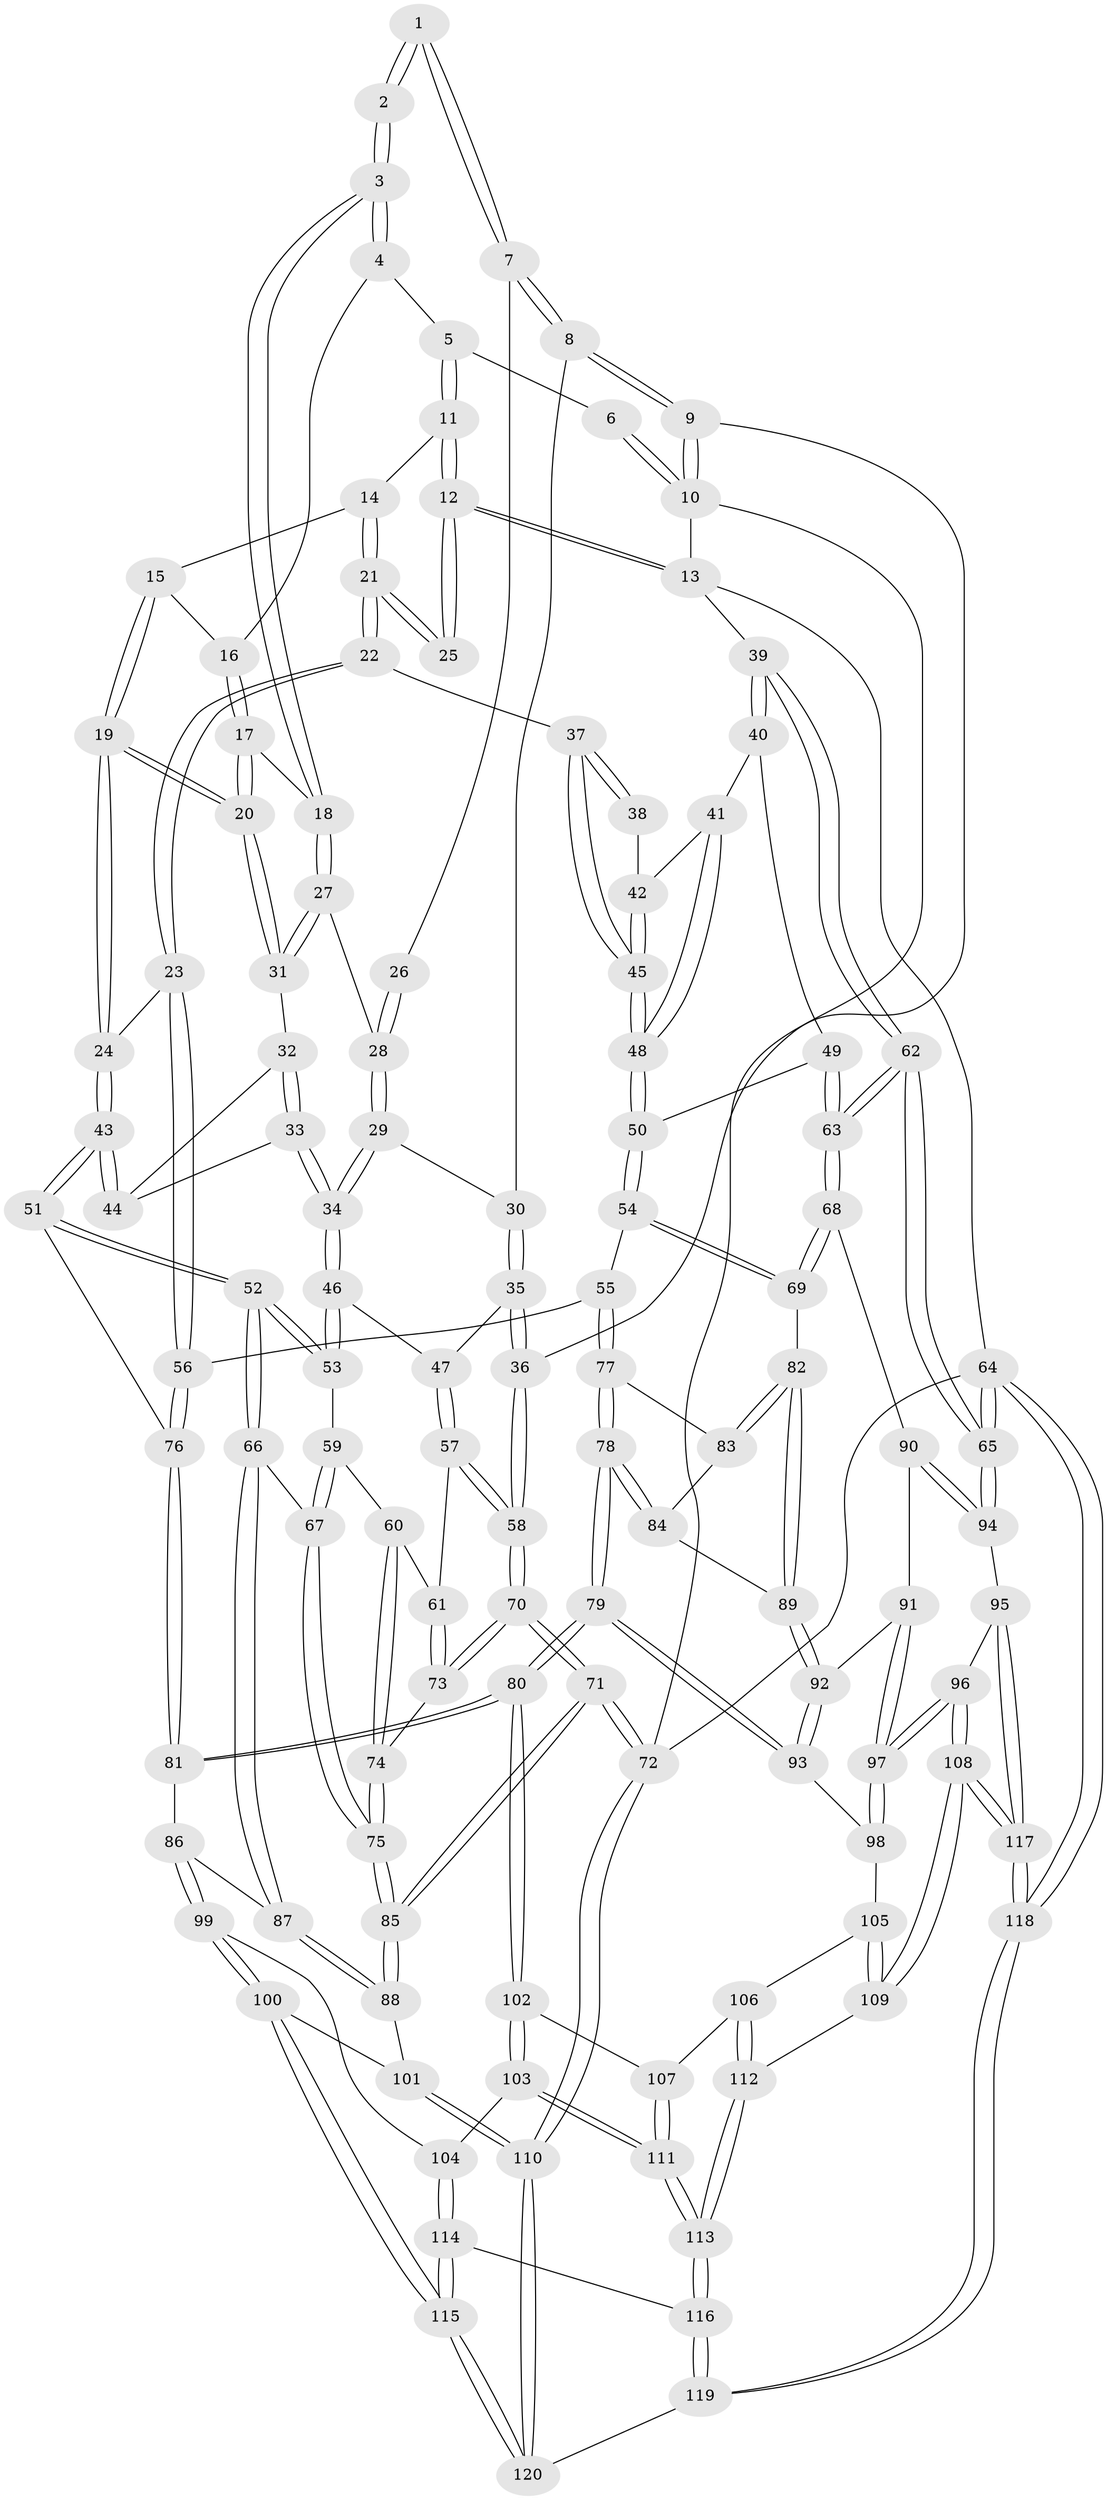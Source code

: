 // coarse degree distribution, {2: 0.08333333333333333, 6: 0.125, 5: 0.25, 3: 0.1875, 4: 0.2708333333333333, 7: 0.041666666666666664, 10: 0.020833333333333332, 9: 0.020833333333333332}
// Generated by graph-tools (version 1.1) at 2025/05/03/04/25 22:05:53]
// undirected, 120 vertices, 297 edges
graph export_dot {
graph [start="1"]
  node [color=gray90,style=filled];
  1 [pos="+0.05889072802638477+0"];
  2 [pos="+0.2104771132509707+0.1228644345017287"];
  3 [pos="+0.21242164984622008+0.12416614663460114"];
  4 [pos="+0.4220185359557633+0.009690848509270851"];
  5 [pos="+0.4838675964490886+0"];
  6 [pos="+0.01848473293137084+0"];
  7 [pos="+0.05032339034164881+0.15860690639728775"];
  8 [pos="+0.007929519649209916+0.19184344221035643"];
  9 [pos="+0+0.21794150061422582"];
  10 [pos="+0+0"];
  11 [pos="+0.7898586910565686+0"];
  12 [pos="+0.9970018460425363+0"];
  13 [pos="+1+0"];
  14 [pos="+0.5559758307204089+0.1749988890877649"];
  15 [pos="+0.531707916742235+0.17605556422763338"];
  16 [pos="+0.4274341596694875+0.06658533593814034"];
  17 [pos="+0.3978922422529833+0.19936774131014945"];
  18 [pos="+0.21323412098167316+0.12678594331810156"];
  19 [pos="+0.4214740709707685+0.31996690078253953"];
  20 [pos="+0.40540861226310176+0.2927194976846813"];
  21 [pos="+0.6278060569133002+0.2671921913307379"];
  22 [pos="+0.6120871500672286+0.34554027411208327"];
  23 [pos="+0.5049395350691256+0.40422797405198174"];
  24 [pos="+0.44614303887170054+0.4050253758265466"];
  25 [pos="+0.980133909003775+0"];
  26 [pos="+0.060013286599072686+0.15731957534173022"];
  27 [pos="+0.21991401797830992+0.20422701753057002"];
  28 [pos="+0.15578464529716068+0.24622387982285496"];
  29 [pos="+0.11112476858478404+0.2876150468927749"];
  30 [pos="+0.06230298217461578+0.25326548668167936"];
  31 [pos="+0.23662597609778063+0.22784071267419087"];
  32 [pos="+0.22588679042731782+0.285441461647367"];
  33 [pos="+0.13389691913091042+0.37015110252879274"];
  34 [pos="+0.1293708177652266+0.37213044827455855"];
  35 [pos="+0.02181203525160623+0.34048732374271345"];
  36 [pos="+0+0.22929908539282867"];
  37 [pos="+0.6487680205110884+0.3540087983733773"];
  38 [pos="+0.8036437489816005+0.2294775034871936"];
  39 [pos="+1+0"];
  40 [pos="+1+0.2824064864926379"];
  41 [pos="+0.8640529002461196+0.36434962542242494"];
  42 [pos="+0.7962596080847266+0.30093812899918465"];
  43 [pos="+0.4174082602513947+0.4337157620869415"];
  44 [pos="+0.2679130119222801+0.35928908035257207"];
  45 [pos="+0.7277140993794556+0.3911659862745179"];
  46 [pos="+0.11472108684980863+0.4049659086578961"];
  47 [pos="+0.09748621424115184+0.40508917511400855"];
  48 [pos="+0.7904713663981523+0.4555118930137232"];
  49 [pos="+0.9116702285581147+0.46934264660513764"];
  50 [pos="+0.7926595116509245+0.4644384390772318"];
  51 [pos="+0.36273214890313454+0.5269884153298051"];
  52 [pos="+0.361614964804167+0.5281627263932726"];
  53 [pos="+0.15008390633422197+0.4652600072697217"];
  54 [pos="+0.7796147499087642+0.5182448353656299"];
  55 [pos="+0.6996611469792366+0.5688115903477445"];
  56 [pos="+0.636588409574685+0.5551527126024058"];
  57 [pos="+0+0.45178291492999906"];
  58 [pos="+0+0.48501569654570553"];
  59 [pos="+0.14310841556970422+0.4773616190401296"];
  60 [pos="+0.0800993298024887+0.5480309166884347"];
  61 [pos="+0.07546078994852574+0.5479392932644453"];
  62 [pos="+1+0.6554205333502571"];
  63 [pos="+1+0.646869649541461"];
  64 [pos="+1+1"];
  65 [pos="+1+0.6877236967534541"];
  66 [pos="+0.34939626102107746+0.5720462167038332"];
  67 [pos="+0.16221880030004285+0.6296931509804792"];
  68 [pos="+1+0.6527424223694948"];
  69 [pos="+0.8860720846750438+0.6295400926178303"];
  70 [pos="+0+0.647187734413653"];
  71 [pos="+0+0.8867120504448637"];
  72 [pos="+0+1"];
  73 [pos="+0+0.5949093886838418"];
  74 [pos="+0.09845209374759152+0.6042912759764103"];
  75 [pos="+0.11907631973997099+0.6592427511893065"];
  76 [pos="+0.5692016166360618+0.6455262985792077"];
  77 [pos="+0.7006490845948619+0.5776569487061658"];
  78 [pos="+0.6353204014767515+0.7581701517546208"];
  79 [pos="+0.6301624374609672+0.7629930497813846"];
  80 [pos="+0.6240521050887691+0.7664435915395464"];
  81 [pos="+0.5721351020913304+0.6899643007182263"];
  82 [pos="+0.7940155377431336+0.706647605600163"];
  83 [pos="+0.7165166677539186+0.6070496841050458"];
  84 [pos="+0.7145003673519978+0.7232061627227219"];
  85 [pos="+0.07925575357244044+0.7468703126955546"];
  86 [pos="+0.36372590576309766+0.7103251286502356"];
  87 [pos="+0.35719434765063784+0.7016174088508292"];
  88 [pos="+0.1896091511274428+0.7749737012040204"];
  89 [pos="+0.7935196023292507+0.7077739659273735"];
  90 [pos="+0.8941850408613299+0.7686266496995796"];
  91 [pos="+0.8854201427075198+0.7710188712916414"];
  92 [pos="+0.8061759207533564+0.7583362643620416"];
  93 [pos="+0.7916063041423965+0.8040263790041692"];
  94 [pos="+0.9164768641418725+0.8825438574742157"];
  95 [pos="+0.9048135580908494+0.8954230366803254"];
  96 [pos="+0.8593145324277416+0.8722588121666348"];
  97 [pos="+0.8476526634032019+0.8537615550080689"];
  98 [pos="+0.7922685277548841+0.8087171621112402"];
  99 [pos="+0.3871763973578806+0.7688458920603918"];
  100 [pos="+0.3063717803504677+0.9052106116124808"];
  101 [pos="+0.20136172548388634+0.8082455184874088"];
  102 [pos="+0.6178745175002534+0.7831462766116303"];
  103 [pos="+0.5041647253597824+0.8223098447884282"];
  104 [pos="+0.45573453088831417+0.8205564464056839"];
  105 [pos="+0.7857127836855178+0.816506350783323"];
  106 [pos="+0.6915559087662514+0.858049005305302"];
  107 [pos="+0.6252499361923114+0.8005638306240167"];
  108 [pos="+0.767019559168918+0.9237436814820099"];
  109 [pos="+0.7566016297487823+0.9174498178341077"];
  110 [pos="+0.14205278889702672+1"];
  111 [pos="+0.5859960259243896+1"];
  112 [pos="+0.7182416631396068+0.9121864401169784"];
  113 [pos="+0.5869524556567255+1"];
  114 [pos="+0.4489820900076357+0.879037238412011"];
  115 [pos="+0.28440706945255667+1"];
  116 [pos="+0.5778769453979686+1"];
  117 [pos="+0.9603776884436199+1"];
  118 [pos="+0.9858767793546718+1"];
  119 [pos="+0.5634351167489589+1"];
  120 [pos="+0.24942178391508943+1"];
  1 -- 2;
  1 -- 2;
  1 -- 7;
  1 -- 7;
  2 -- 3;
  2 -- 3;
  3 -- 4;
  3 -- 4;
  3 -- 18;
  3 -- 18;
  4 -- 5;
  4 -- 16;
  5 -- 6;
  5 -- 11;
  5 -- 11;
  6 -- 10;
  6 -- 10;
  7 -- 8;
  7 -- 8;
  7 -- 26;
  8 -- 9;
  8 -- 9;
  8 -- 30;
  9 -- 10;
  9 -- 10;
  9 -- 36;
  10 -- 13;
  10 -- 72;
  11 -- 12;
  11 -- 12;
  11 -- 14;
  12 -- 13;
  12 -- 13;
  12 -- 25;
  12 -- 25;
  13 -- 39;
  13 -- 64;
  14 -- 15;
  14 -- 21;
  14 -- 21;
  15 -- 16;
  15 -- 19;
  15 -- 19;
  16 -- 17;
  16 -- 17;
  17 -- 18;
  17 -- 20;
  17 -- 20;
  18 -- 27;
  18 -- 27;
  19 -- 20;
  19 -- 20;
  19 -- 24;
  19 -- 24;
  20 -- 31;
  20 -- 31;
  21 -- 22;
  21 -- 22;
  21 -- 25;
  21 -- 25;
  22 -- 23;
  22 -- 23;
  22 -- 37;
  23 -- 24;
  23 -- 56;
  23 -- 56;
  24 -- 43;
  24 -- 43;
  26 -- 28;
  26 -- 28;
  27 -- 28;
  27 -- 31;
  27 -- 31;
  28 -- 29;
  28 -- 29;
  29 -- 30;
  29 -- 34;
  29 -- 34;
  30 -- 35;
  30 -- 35;
  31 -- 32;
  32 -- 33;
  32 -- 33;
  32 -- 44;
  33 -- 34;
  33 -- 34;
  33 -- 44;
  34 -- 46;
  34 -- 46;
  35 -- 36;
  35 -- 36;
  35 -- 47;
  36 -- 58;
  36 -- 58;
  37 -- 38;
  37 -- 38;
  37 -- 45;
  37 -- 45;
  38 -- 42;
  39 -- 40;
  39 -- 40;
  39 -- 62;
  39 -- 62;
  40 -- 41;
  40 -- 49;
  41 -- 42;
  41 -- 48;
  41 -- 48;
  42 -- 45;
  42 -- 45;
  43 -- 44;
  43 -- 44;
  43 -- 51;
  43 -- 51;
  45 -- 48;
  45 -- 48;
  46 -- 47;
  46 -- 53;
  46 -- 53;
  47 -- 57;
  47 -- 57;
  48 -- 50;
  48 -- 50;
  49 -- 50;
  49 -- 63;
  49 -- 63;
  50 -- 54;
  50 -- 54;
  51 -- 52;
  51 -- 52;
  51 -- 76;
  52 -- 53;
  52 -- 53;
  52 -- 66;
  52 -- 66;
  53 -- 59;
  54 -- 55;
  54 -- 69;
  54 -- 69;
  55 -- 56;
  55 -- 77;
  55 -- 77;
  56 -- 76;
  56 -- 76;
  57 -- 58;
  57 -- 58;
  57 -- 61;
  58 -- 70;
  58 -- 70;
  59 -- 60;
  59 -- 67;
  59 -- 67;
  60 -- 61;
  60 -- 74;
  60 -- 74;
  61 -- 73;
  61 -- 73;
  62 -- 63;
  62 -- 63;
  62 -- 65;
  62 -- 65;
  63 -- 68;
  63 -- 68;
  64 -- 65;
  64 -- 65;
  64 -- 118;
  64 -- 118;
  64 -- 72;
  65 -- 94;
  65 -- 94;
  66 -- 67;
  66 -- 87;
  66 -- 87;
  67 -- 75;
  67 -- 75;
  68 -- 69;
  68 -- 69;
  68 -- 90;
  69 -- 82;
  70 -- 71;
  70 -- 71;
  70 -- 73;
  70 -- 73;
  71 -- 72;
  71 -- 72;
  71 -- 85;
  71 -- 85;
  72 -- 110;
  72 -- 110;
  73 -- 74;
  74 -- 75;
  74 -- 75;
  75 -- 85;
  75 -- 85;
  76 -- 81;
  76 -- 81;
  77 -- 78;
  77 -- 78;
  77 -- 83;
  78 -- 79;
  78 -- 79;
  78 -- 84;
  78 -- 84;
  79 -- 80;
  79 -- 80;
  79 -- 93;
  79 -- 93;
  80 -- 81;
  80 -- 81;
  80 -- 102;
  80 -- 102;
  81 -- 86;
  82 -- 83;
  82 -- 83;
  82 -- 89;
  82 -- 89;
  83 -- 84;
  84 -- 89;
  85 -- 88;
  85 -- 88;
  86 -- 87;
  86 -- 99;
  86 -- 99;
  87 -- 88;
  87 -- 88;
  88 -- 101;
  89 -- 92;
  89 -- 92;
  90 -- 91;
  90 -- 94;
  90 -- 94;
  91 -- 92;
  91 -- 97;
  91 -- 97;
  92 -- 93;
  92 -- 93;
  93 -- 98;
  94 -- 95;
  95 -- 96;
  95 -- 117;
  95 -- 117;
  96 -- 97;
  96 -- 97;
  96 -- 108;
  96 -- 108;
  97 -- 98;
  97 -- 98;
  98 -- 105;
  99 -- 100;
  99 -- 100;
  99 -- 104;
  100 -- 101;
  100 -- 115;
  100 -- 115;
  101 -- 110;
  101 -- 110;
  102 -- 103;
  102 -- 103;
  102 -- 107;
  103 -- 104;
  103 -- 111;
  103 -- 111;
  104 -- 114;
  104 -- 114;
  105 -- 106;
  105 -- 109;
  105 -- 109;
  106 -- 107;
  106 -- 112;
  106 -- 112;
  107 -- 111;
  107 -- 111;
  108 -- 109;
  108 -- 109;
  108 -- 117;
  108 -- 117;
  109 -- 112;
  110 -- 120;
  110 -- 120;
  111 -- 113;
  111 -- 113;
  112 -- 113;
  112 -- 113;
  113 -- 116;
  113 -- 116;
  114 -- 115;
  114 -- 115;
  114 -- 116;
  115 -- 120;
  115 -- 120;
  116 -- 119;
  116 -- 119;
  117 -- 118;
  117 -- 118;
  118 -- 119;
  118 -- 119;
  119 -- 120;
}
